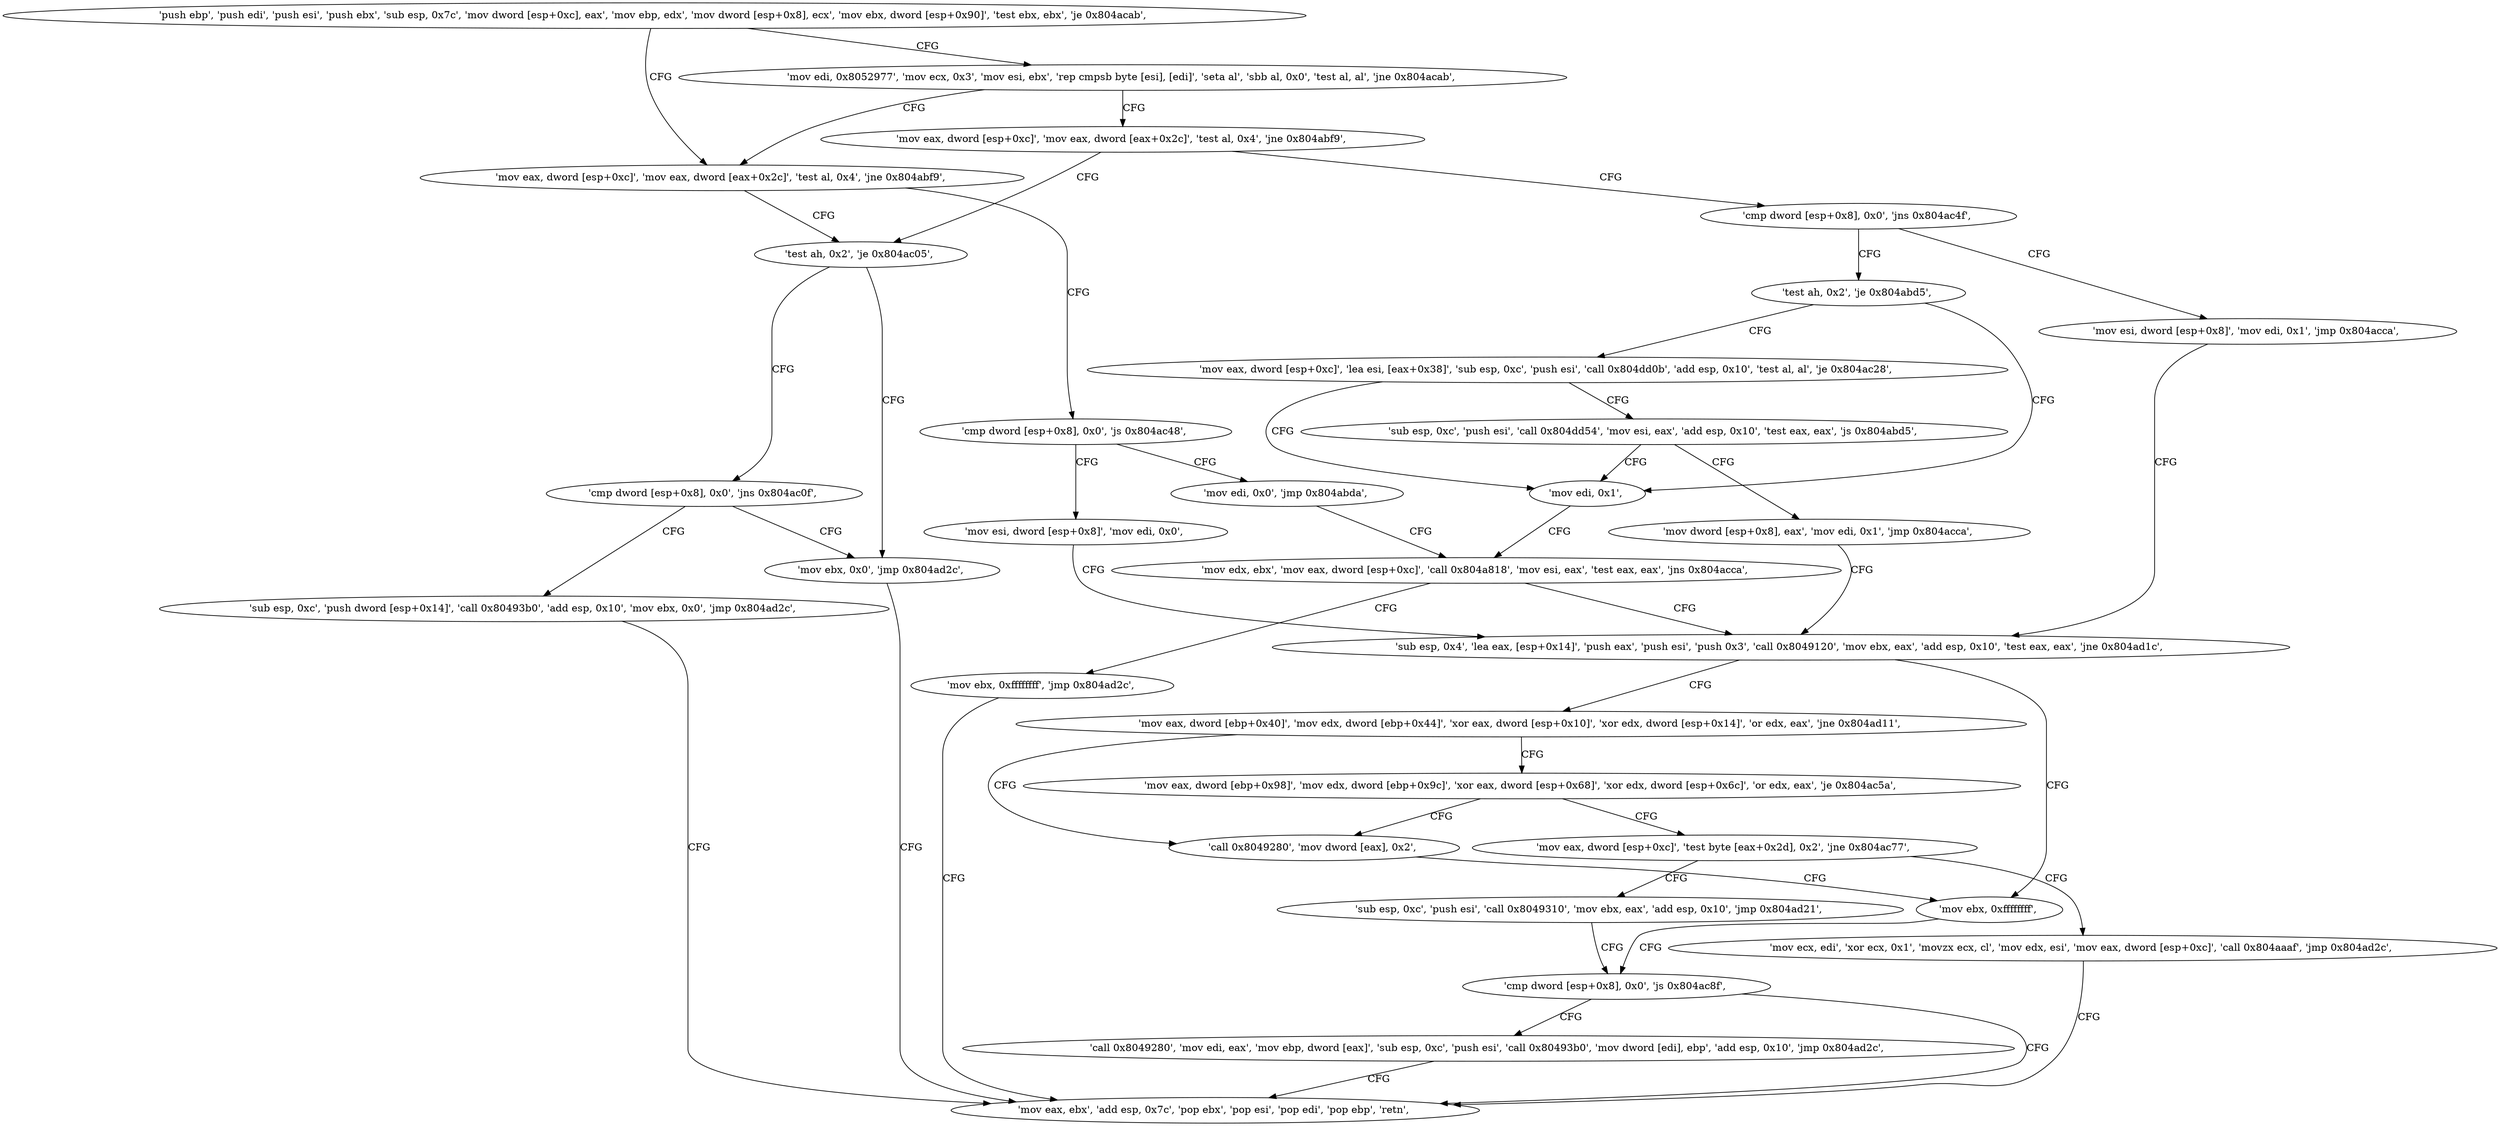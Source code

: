 digraph "func" {
"134523752" [label = "'push ebp', 'push edi', 'push esi', 'push ebx', 'sub esp, 0x7c', 'mov dword [esp+0xc], eax', 'mov ebp, edx', 'mov dword [esp+0x8], ecx', 'mov ebx, dword [esp+0x90]', 'test ebx, ebx', 'je 0x804acab', " ]
"134524075" [label = "'mov eax, dword [esp+0xc]', 'mov eax, dword [eax+0x2c]', 'test al, 0x4', 'jne 0x804abf9', " ]
"134523784" [label = "'mov edi, 0x8052977', 'mov ecx, 0x3', 'mov esi, ebx', 'rep cmpsb byte [esi], [edi]', 'seta al', 'sbb al, 0x0', 'test al, al', 'jne 0x804acab', " ]
"134523897" [label = "'test ah, 0x2', 'je 0x804ac05', " ]
"134524090" [label = "'cmp dword [esp+0x8], 0x0', 'js 0x804ac48', " ]
"134523811" [label = "'mov eax, dword [esp+0xc]', 'mov eax, dword [eax+0x2c]', 'test al, 0x4', 'jne 0x804abf9', " ]
"134523909" [label = "'mov ebx, 0x0', 'jmp 0x804ad2c', " ]
"134523902" [label = "'cmp dword [esp+0x8], 0x0', 'jns 0x804ac0f', " ]
"134523976" [label = "'mov edi, 0x0', 'jmp 0x804abda', " ]
"134524097" [label = "'mov esi, dword [esp+0x8]', 'mov edi, 0x0', " ]
"134523822" [label = "'cmp dword [esp+0x8], 0x0', 'jns 0x804ac4f', " ]
"134524204" [label = "'mov eax, ebx', 'add esp, 0x7c', 'pop ebx', 'pop esi', 'pop edi', 'pop ebp', 'retn', " ]
"134523919" [label = "'sub esp, 0xc', 'push dword [esp+0x14]', 'call 0x80493b0', 'add esp, 0x10', 'mov ebx, 0x0', 'jmp 0x804ad2c', " ]
"134523866" [label = "'mov edx, ebx', 'mov eax, dword [esp+0xc]', 'call 0x804a818', 'mov esi, eax', 'test eax, eax', 'jns 0x804acca', " ]
"134524106" [label = "'sub esp, 0x4', 'lea eax, [esp+0x14]', 'push eax', 'push esi', 'push 0x3', 'call 0x8049120', 'mov ebx, eax', 'add esp, 0x10', 'test eax, eax', 'jne 0x804ad1c', " ]
"134523983" [label = "'mov esi, dword [esp+0x8]', 'mov edi, 0x1', 'jmp 0x804acca', " ]
"134523833" [label = "'test ah, 0x2', 'je 0x804abd5', " ]
"134523887" [label = "'mov ebx, 0xffffffff', 'jmp 0x804ad2c', " ]
"134524188" [label = "'mov ebx, 0xffffffff', " ]
"134524193" [label = "'cmp dword [esp+0x8], 0x0', 'js 0x804ac8f', " ]
"134524131" [label = "'mov eax, dword [ebp+0x40]', 'mov edx, dword [ebp+0x44]', 'xor eax, dword [esp+0x10]', 'xor edx, dword [esp+0x14]', 'or edx, eax', 'jne 0x804ad11', " ]
"134524177" [label = "'call 0x8049280', 'mov dword [eax], 0x2', " ]
"134524149" [label = "'mov eax, dword [ebp+0x98]', 'mov edx, dword [ebp+0x9c]', 'xor eax, dword [esp+0x68]', 'xor edx, dword [esp+0x6c]', 'or edx, eax', 'je 0x804ac5a', " ]
"134523861" [label = "'mov edi, 0x1', " ]
"134523838" [label = "'mov eax, dword [esp+0xc]', 'lea esi, [eax+0x38]', 'sub esp, 0xc', 'push esi', 'call 0x804dd0b', 'add esp, 0x10', 'test al, al', 'je 0x804ac28', " ]
"134524047" [label = "'call 0x8049280', 'mov edi, eax', 'mov ebp, dword [eax]', 'sub esp, 0xc', 'push esi', 'call 0x80493b0', 'mov dword [edi], ebp', 'add esp, 0x10', 'jmp 0x804ad2c', " ]
"134523994" [label = "'mov eax, dword [esp+0xc]', 'test byte [eax+0x2d], 0x2', 'jne 0x804ac77', " ]
"134523944" [label = "'sub esp, 0xc', 'push esi', 'call 0x804dd54', 'mov esi, eax', 'add esp, 0x10', 'test eax, eax', 'js 0x804abd5', " ]
"134524023" [label = "'mov ecx, edi', 'xor ecx, 0x1', 'movzx ecx, cl', 'mov edx, esi', 'mov eax, dword [esp+0xc]', 'call 0x804aaaf', 'jmp 0x804ad2c', " ]
"134524004" [label = "'sub esp, 0xc', 'push esi', 'call 0x8049310', 'mov ebx, eax', 'add esp, 0x10', 'jmp 0x804ad21', " ]
"134523962" [label = "'mov dword [esp+0x8], eax', 'mov edi, 0x1', 'jmp 0x804acca', " ]
"134523752" -> "134524075" [ label = "CFG" ]
"134523752" -> "134523784" [ label = "CFG" ]
"134524075" -> "134523897" [ label = "CFG" ]
"134524075" -> "134524090" [ label = "CFG" ]
"134523784" -> "134524075" [ label = "CFG" ]
"134523784" -> "134523811" [ label = "CFG" ]
"134523897" -> "134523909" [ label = "CFG" ]
"134523897" -> "134523902" [ label = "CFG" ]
"134524090" -> "134523976" [ label = "CFG" ]
"134524090" -> "134524097" [ label = "CFG" ]
"134523811" -> "134523897" [ label = "CFG" ]
"134523811" -> "134523822" [ label = "CFG" ]
"134523909" -> "134524204" [ label = "CFG" ]
"134523902" -> "134523919" [ label = "CFG" ]
"134523902" -> "134523909" [ label = "CFG" ]
"134523976" -> "134523866" [ label = "CFG" ]
"134524097" -> "134524106" [ label = "CFG" ]
"134523822" -> "134523983" [ label = "CFG" ]
"134523822" -> "134523833" [ label = "CFG" ]
"134523919" -> "134524204" [ label = "CFG" ]
"134523866" -> "134524106" [ label = "CFG" ]
"134523866" -> "134523887" [ label = "CFG" ]
"134524106" -> "134524188" [ label = "CFG" ]
"134524106" -> "134524131" [ label = "CFG" ]
"134523983" -> "134524106" [ label = "CFG" ]
"134523833" -> "134523861" [ label = "CFG" ]
"134523833" -> "134523838" [ label = "CFG" ]
"134523887" -> "134524204" [ label = "CFG" ]
"134524188" -> "134524193" [ label = "CFG" ]
"134524193" -> "134524047" [ label = "CFG" ]
"134524193" -> "134524204" [ label = "CFG" ]
"134524131" -> "134524177" [ label = "CFG" ]
"134524131" -> "134524149" [ label = "CFG" ]
"134524177" -> "134524188" [ label = "CFG" ]
"134524149" -> "134523994" [ label = "CFG" ]
"134524149" -> "134524177" [ label = "CFG" ]
"134523861" -> "134523866" [ label = "CFG" ]
"134523838" -> "134523944" [ label = "CFG" ]
"134523838" -> "134523861" [ label = "CFG" ]
"134524047" -> "134524204" [ label = "CFG" ]
"134523994" -> "134524023" [ label = "CFG" ]
"134523994" -> "134524004" [ label = "CFG" ]
"134523944" -> "134523861" [ label = "CFG" ]
"134523944" -> "134523962" [ label = "CFG" ]
"134524023" -> "134524204" [ label = "CFG" ]
"134524004" -> "134524193" [ label = "CFG" ]
"134523962" -> "134524106" [ label = "CFG" ]
}
